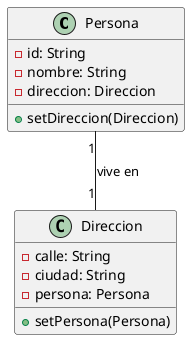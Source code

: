 @startuml

class Persona {
  - id: String
  - nombre: String
  - direccion: Direccion
  + setDireccion(Direccion)
}

class Direccion {
  - calle: String
  - ciudad: String
  - persona: Persona
  + setPersona(Persona)
}

Persona "1" -- "1" Direccion : "vive en"

@enduml